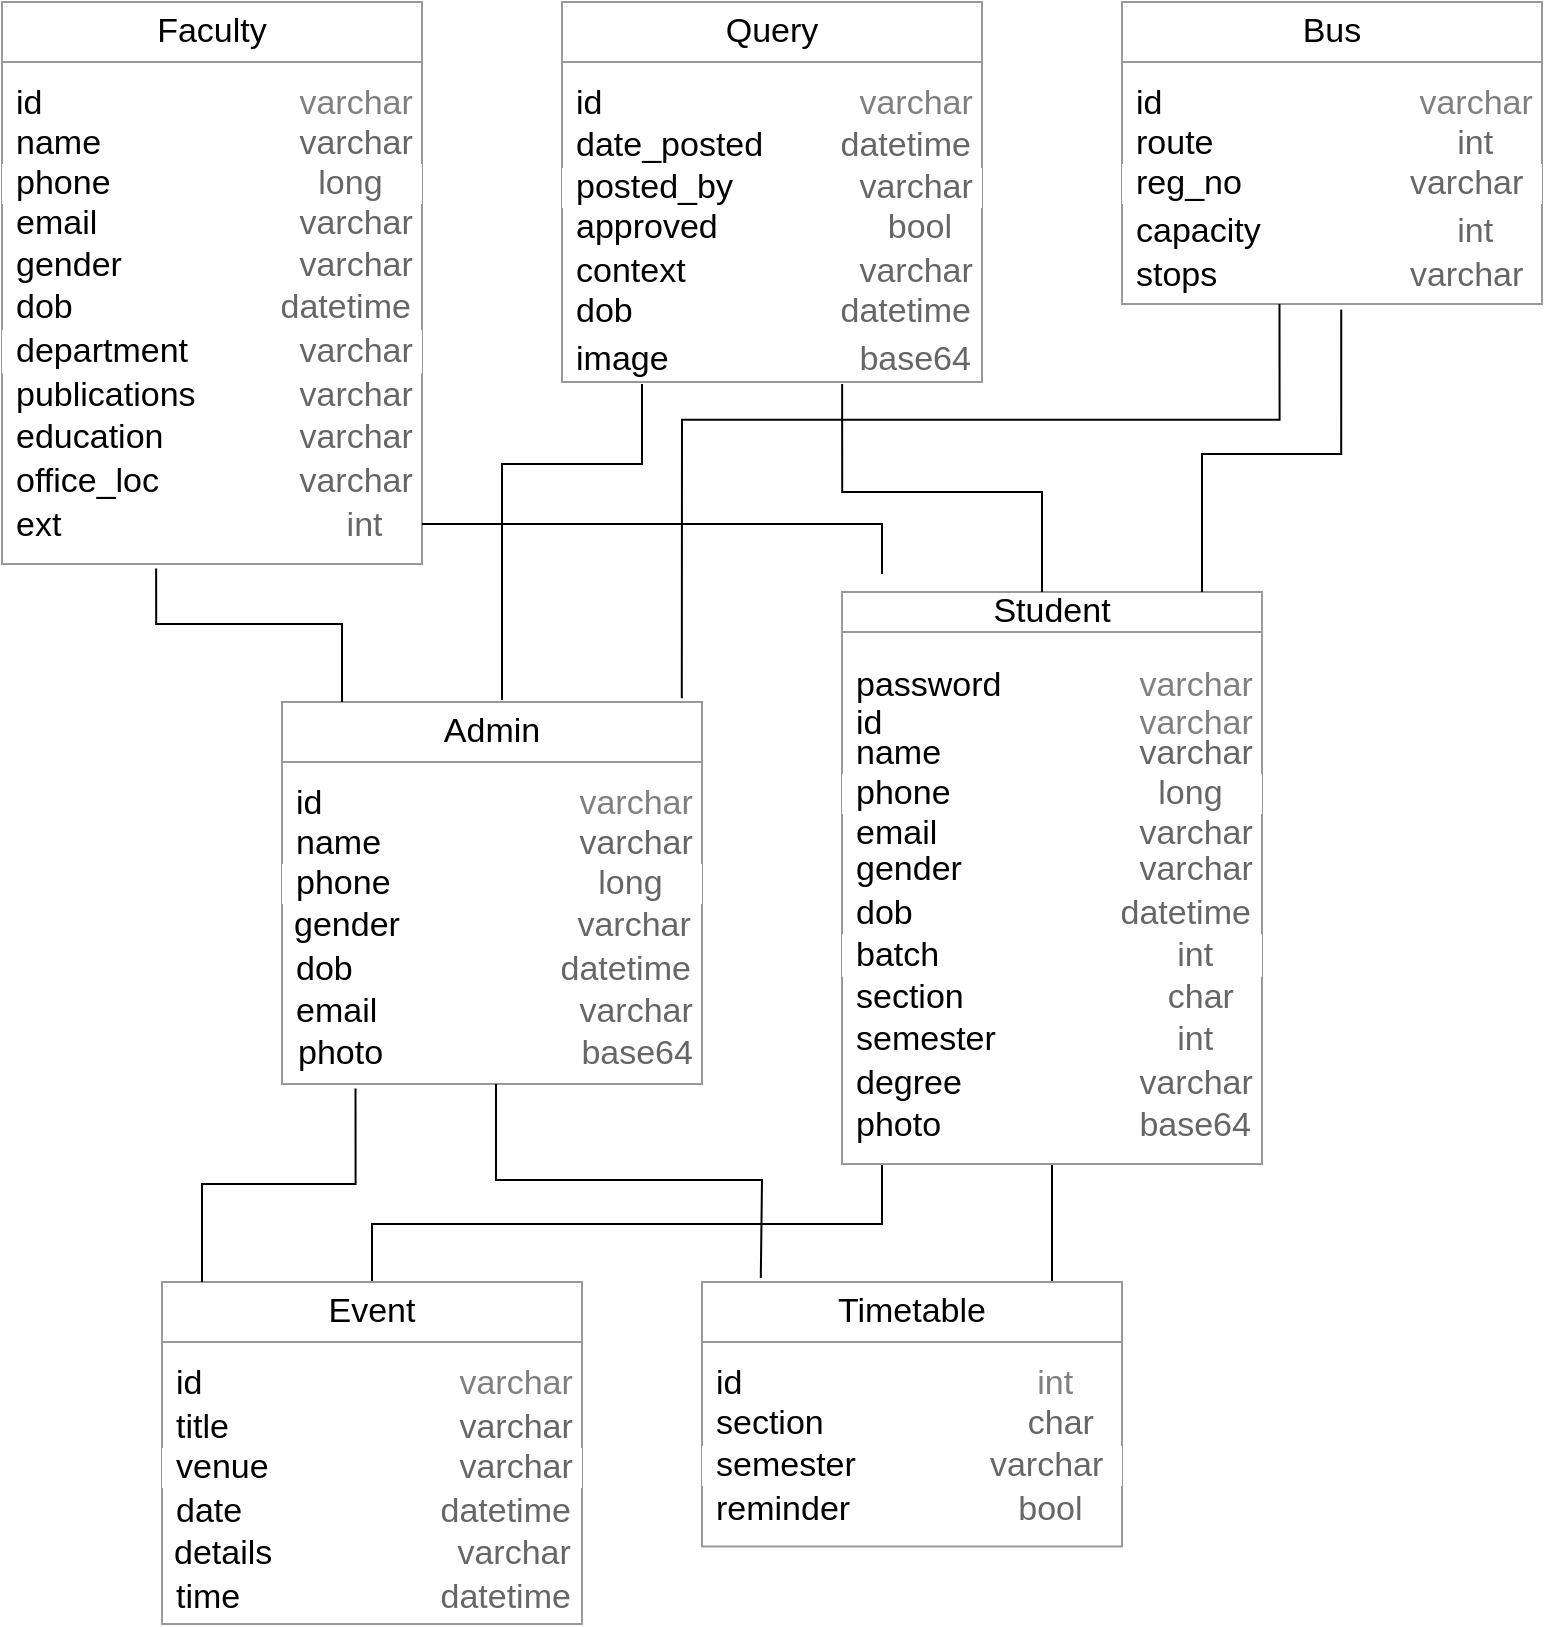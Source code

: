 <mxfile version="22.0.7" type="google">
  <diagram name="Page-1" id="ZrvhKkLFPCvadHWVegnk">
    <mxGraphModel grid="1" page="1" gridSize="10" guides="1" tooltips="1" connect="1" arrows="1" fold="1" pageScale="1" pageWidth="850" pageHeight="1100" math="0" shadow="0">
      <root>
        <mxCell id="0" />
        <mxCell id="1" parent="0" />
        <mxCell id="TV-LyPcgmKJFYzfQ5_gd-127" style="edgeStyle=orthogonalEdgeStyle;rounded=0;orthogonalLoop=1;jettySize=auto;html=1;endArrow=none;endFill=0;" edge="1" parent="1" source="TV-LyPcgmKJFYzfQ5_gd-1" target="TV-LyPcgmKJFYzfQ5_gd-99">
          <mxGeometry relative="1" as="geometry">
            <Array as="points">
              <mxPoint x="480" y="755" />
              <mxPoint x="225" y="755" />
            </Array>
          </mxGeometry>
        </mxCell>
        <mxCell id="TV-LyPcgmKJFYzfQ5_gd-128" style="edgeStyle=orthogonalEdgeStyle;rounded=0;orthogonalLoop=1;jettySize=auto;html=1;endArrow=none;endFill=0;" edge="1" parent="1" source="TV-LyPcgmKJFYzfQ5_gd-1" target="TV-LyPcgmKJFYzfQ5_gd-84">
          <mxGeometry relative="1" as="geometry">
            <Array as="points">
              <mxPoint x="565" y="775" />
              <mxPoint x="565" y="775" />
            </Array>
          </mxGeometry>
        </mxCell>
        <mxCell id="TV-LyPcgmKJFYzfQ5_gd-1" value="&amp;nbsp;" style="strokeWidth=1;shadow=0;dashed=0;align=center;html=1;shape=mxgraph.mockup.forms.rrect;rSize=0;strokeColor=#999999;fillColor=#ffffff;" vertex="1" parent="1">
          <mxGeometry x="460" y="450" width="210" height="275" as="geometry" />
        </mxCell>
        <mxCell id="TV-LyPcgmKJFYzfQ5_gd-2" value="&lt;font color=&quot;#000000&quot;&gt;Student&lt;/font&gt;" style="strokeWidth=1;shadow=0;dashed=0;align=center;html=1;shape=mxgraph.mockup.forms.rrect;rSize=0;strokeColor=#999999;fontColor=#008cff;fontSize=17;fillColor=#ffffff;resizeWidth=1;whiteSpace=wrap;" vertex="1" parent="TV-LyPcgmKJFYzfQ5_gd-1">
          <mxGeometry width="210" height="20" relative="1" as="geometry">
            <mxPoint y="-11" as="offset" />
          </mxGeometry>
        </mxCell>
        <mxCell id="TV-LyPcgmKJFYzfQ5_gd-3" value="&lt;font color=&quot;#000000&quot;&gt;password&lt;/font&gt;&lt;span style=&quot;white-space: pre;&quot;&gt;&#x9;&lt;/span&gt;&lt;span style=&quot;white-space: pre;&quot;&gt;&#x9;&lt;/span&gt;&amp;nbsp; &amp;nbsp; &amp;nbsp;&amp;nbsp;&lt;font color=&quot;#808080&quot;&gt;varchar&lt;/font&gt;" style="strokeWidth=1;shadow=0;dashed=0;align=center;html=1;shape=mxgraph.mockup.forms.anchor;fontSize=17;fontColor=#666666;align=left;spacingLeft=5;resizeWidth=1;whiteSpace=wrap;" vertex="1" parent="TV-LyPcgmKJFYzfQ5_gd-1">
          <mxGeometry width="210" height="20" relative="1" as="geometry">
            <mxPoint y="26" as="offset" />
          </mxGeometry>
        </mxCell>
        <mxCell id="TV-LyPcgmKJFYzfQ5_gd-4" value="&lt;font color=&quot;#000000&quot;&gt;name&lt;/font&gt;&lt;span style=&quot;white-space: pre;&quot;&gt;&#x9;&lt;/span&gt;&lt;span style=&quot;white-space: pre;&quot;&gt;&#x9;&lt;/span&gt;&amp;nbsp; &amp;nbsp; &amp;nbsp; varchar" style="strokeWidth=1;shadow=0;dashed=0;align=center;html=1;shape=mxgraph.mockup.forms.anchor;fontSize=17;fontColor=#666666;align=left;spacingLeft=5;resizeWidth=1;whiteSpace=wrap;" vertex="1" parent="TV-LyPcgmKJFYzfQ5_gd-1">
          <mxGeometry width="210" height="20" relative="1" as="geometry">
            <mxPoint y="60" as="offset" />
          </mxGeometry>
        </mxCell>
        <mxCell id="TV-LyPcgmKJFYzfQ5_gd-5" value="&lt;font color=&quot;#000000&quot;&gt;phone&lt;/font&gt;&lt;span style=&quot;white-space: pre;&quot;&gt;&#x9;&lt;/span&gt;&lt;span style=&quot;white-space: pre;&quot;&gt;&#x9;&lt;span style=&quot;white-space: pre;&quot;&gt;&#x9;&lt;/span&gt;l&lt;/span&gt;ong" style="strokeWidth=1;shadow=0;dashed=0;align=center;html=1;shape=mxgraph.mockup.forms.rrect;rSize=0;fontSize=17;fontColor=#666666;align=left;spacingLeft=5;fillColor=#FFFFFF;strokeColor=none;resizeWidth=1;whiteSpace=wrap;" vertex="1" parent="TV-LyPcgmKJFYzfQ5_gd-1">
          <mxGeometry width="210" height="20" relative="1" as="geometry">
            <mxPoint y="80" as="offset" />
          </mxGeometry>
        </mxCell>
        <mxCell id="TV-LyPcgmKJFYzfQ5_gd-6" value="&lt;font color=&quot;#000000&quot;&gt;email&lt;/font&gt;&lt;span style=&quot;white-space: pre;&quot;&gt;&#x9;&lt;/span&gt;&lt;span style=&quot;white-space: pre;&quot;&gt;&#x9;&lt;/span&gt;&amp;nbsp; &amp;nbsp; &amp;nbsp; varchar" style="strokeWidth=1;shadow=0;dashed=0;align=center;html=1;shape=mxgraph.mockup.forms.anchor;fontSize=17;fontColor=#666666;align=left;spacingLeft=5;resizeWidth=1;whiteSpace=wrap;" vertex="1" parent="TV-LyPcgmKJFYzfQ5_gd-1">
          <mxGeometry width="210" height="20" relative="1" as="geometry">
            <mxPoint y="100" as="offset" />
          </mxGeometry>
        </mxCell>
        <mxCell id="TV-LyPcgmKJFYzfQ5_gd-19" value="&lt;font color=&quot;#000000&quot;&gt;gender&lt;/font&gt;&lt;span style=&quot;white-space: pre;&quot;&gt;&#x9;&lt;/span&gt;&lt;span style=&quot;white-space: pre;&quot;&gt;&#x9;&lt;/span&gt;&amp;nbsp; &amp;nbsp; &amp;nbsp; varchar" style="strokeWidth=1;shadow=0;dashed=0;align=center;html=1;shape=mxgraph.mockup.forms.anchor;fontSize=17;fontColor=#666666;align=left;spacingLeft=5;resizeWidth=1;whiteSpace=wrap;" vertex="1" parent="TV-LyPcgmKJFYzfQ5_gd-1">
          <mxGeometry y="117.86" width="210" height="21.154" as="geometry" />
        </mxCell>
        <mxCell id="TV-LyPcgmKJFYzfQ5_gd-20" value="&lt;font color=&quot;#000000&quot;&gt;dob&lt;/font&gt;&lt;span style=&quot;white-space: pre;&quot;&gt;&#x9;&lt;/span&gt;&lt;span style=&quot;white-space: pre;&quot;&gt;&#x9;&lt;/span&gt;&lt;span style=&quot;white-space: pre;&quot;&gt;&#x9;&lt;/span&gt;&amp;nbsp; &amp;nbsp; datetime" style="strokeWidth=1;shadow=0;dashed=0;align=center;html=1;shape=mxgraph.mockup.forms.anchor;fontSize=17;fontColor=#666666;align=left;spacingLeft=5;resizeWidth=1;whiteSpace=wrap;" vertex="1" parent="TV-LyPcgmKJFYzfQ5_gd-1">
          <mxGeometry y="139.015" width="210" height="21.154" as="geometry" />
        </mxCell>
        <mxCell id="TV-LyPcgmKJFYzfQ5_gd-21" value="&lt;font color=&quot;#000000&quot;&gt;batch&lt;/font&gt;&lt;span style=&quot;white-space: pre;&quot;&gt;&#x9;&lt;/span&gt;&lt;span style=&quot;white-space: pre;&quot;&gt;&#x9;&lt;span style=&quot;white-space: pre;&quot;&gt;&#x9;&lt;/span&gt;  i&lt;/span&gt;nt" style="strokeWidth=1;shadow=0;dashed=0;align=center;html=1;shape=mxgraph.mockup.forms.rrect;rSize=0;fontSize=17;fontColor=#666666;align=left;spacingLeft=5;fillColor=#FFFFFF;strokeColor=none;resizeWidth=1;whiteSpace=wrap;" vertex="1" parent="TV-LyPcgmKJFYzfQ5_gd-1">
          <mxGeometry y="160.17" width="210" height="21.154" as="geometry" />
        </mxCell>
        <mxCell id="TV-LyPcgmKJFYzfQ5_gd-22" value="&lt;font color=&quot;#000000&quot;&gt;section&lt;/font&gt;&lt;span style=&quot;white-space: pre;&quot;&gt;&#x9;&lt;/span&gt;&lt;span style=&quot;white-space: pre;&quot;&gt;&#x9;&lt;/span&gt;&amp;nbsp; &amp;nbsp; &amp;nbsp; &amp;nbsp; &amp;nbsp;char" style="strokeWidth=1;shadow=0;dashed=0;align=center;html=1;shape=mxgraph.mockup.forms.anchor;fontSize=17;fontColor=#666666;align=left;spacingLeft=5;resizeWidth=1;whiteSpace=wrap;" vertex="1" parent="TV-LyPcgmKJFYzfQ5_gd-1">
          <mxGeometry y="181.324" width="210" height="21.154" as="geometry" />
        </mxCell>
        <mxCell id="TV-LyPcgmKJFYzfQ5_gd-24" value="&lt;font color=&quot;#000000&quot;&gt;semester&lt;/font&gt;&lt;span style=&quot;white-space: pre;&quot;&gt;&#x9;&lt;/span&gt;&lt;span style=&quot;white-space: pre;&quot;&gt;&#x9;&lt;/span&gt;&amp;nbsp; &amp;nbsp; &lt;span style=&quot;white-space: pre;&quot;&gt;&#x9;&lt;/span&gt;&amp;nbsp; int" style="strokeWidth=1;shadow=0;dashed=0;align=center;html=1;shape=mxgraph.mockup.forms.anchor;fontSize=17;fontColor=#666666;align=left;spacingLeft=5;resizeWidth=1;whiteSpace=wrap;" vertex="1" parent="TV-LyPcgmKJFYzfQ5_gd-1">
          <mxGeometry y="202.475" width="210" height="21.154" as="geometry" />
        </mxCell>
        <mxCell id="TV-LyPcgmKJFYzfQ5_gd-26" value="&lt;font color=&quot;#000000&quot;&gt;degree&lt;/font&gt;&lt;span style=&quot;white-space: pre;&quot;&gt;&#x9;&lt;/span&gt;&lt;span style=&quot;white-space: pre;&quot;&gt;&#x9;&lt;/span&gt;&amp;nbsp; &amp;nbsp; &amp;nbsp; varchar" style="strokeWidth=1;shadow=0;dashed=0;align=center;html=1;shape=mxgraph.mockup.forms.anchor;fontSize=17;fontColor=#666666;align=left;spacingLeft=5;resizeWidth=1;whiteSpace=wrap;" vertex="1" parent="TV-LyPcgmKJFYzfQ5_gd-1">
          <mxGeometry y="224.383" width="210" height="21.154" as="geometry" />
        </mxCell>
        <mxCell id="TV-LyPcgmKJFYzfQ5_gd-27" value="&lt;font color=&quot;#000000&quot;&gt;photo&lt;/font&gt;&lt;span style=&quot;white-space: pre;&quot;&gt;&#x9;&lt;/span&gt;&lt;span style=&quot;white-space: pre;&quot;&gt;&#x9;&lt;/span&gt;&amp;nbsp; &amp;nbsp; &amp;nbsp; base64" style="strokeWidth=1;shadow=0;dashed=0;align=center;html=1;shape=mxgraph.mockup.forms.anchor;fontSize=17;fontColor=#666666;align=left;spacingLeft=5;resizeWidth=1;whiteSpace=wrap;" vertex="1" parent="TV-LyPcgmKJFYzfQ5_gd-1">
          <mxGeometry y="245.539" width="210" height="21.154" as="geometry" />
        </mxCell>
        <mxCell id="FCID2NQ1XeL7YYG9ewf5-1" value="&lt;font color=&quot;#000000&quot;&gt;id&lt;/font&gt;&lt;span style=&quot;white-space: pre;&quot;&gt;&#x9;&lt;/span&gt;&lt;span style=&quot;white-space: pre;&quot;&gt;&#x9;&lt;/span&gt;&lt;span style=&quot;white-space: pre;&quot;&gt;&#x9;&amp;nbsp;&lt;/span&gt;&amp;nbsp; &amp;nbsp; &amp;nbsp;&lt;font color=&quot;#808080&quot;&gt;varchar&lt;/font&gt;" style="strokeWidth=1;shadow=0;dashed=0;align=center;html=1;shape=mxgraph.mockup.forms.anchor;fontSize=17;fontColor=#666666;align=left;spacingLeft=5;resizeWidth=1;whiteSpace=wrap;" vertex="1" parent="TV-LyPcgmKJFYzfQ5_gd-1">
          <mxGeometry width="210" height="20" relative="1" as="geometry">
            <mxPoint y="45" as="offset" />
          </mxGeometry>
        </mxCell>
        <mxCell id="TV-LyPcgmKJFYzfQ5_gd-29" value="&amp;nbsp;" style="strokeWidth=1;shadow=0;dashed=0;align=center;html=1;shape=mxgraph.mockup.forms.rrect;rSize=0;strokeColor=#999999;fillColor=#ffffff;" vertex="1" parent="1">
          <mxGeometry x="180" y="495" width="210" height="190" as="geometry" />
        </mxCell>
        <mxCell id="TV-LyPcgmKJFYzfQ5_gd-30" value="&lt;font color=&quot;#000000&quot;&gt;Admin&lt;/font&gt;" style="strokeWidth=1;shadow=0;dashed=0;align=center;html=1;shape=mxgraph.mockup.forms.rrect;rSize=0;strokeColor=#999999;fontColor=#008cff;fontSize=17;fillColor=#ffffff;resizeWidth=1;whiteSpace=wrap;" vertex="1" parent="TV-LyPcgmKJFYzfQ5_gd-29">
          <mxGeometry width="210" height="30" relative="1" as="geometry">
            <mxPoint y="-1" as="offset" />
          </mxGeometry>
        </mxCell>
        <mxCell id="TV-LyPcgmKJFYzfQ5_gd-31" value="&lt;font color=&quot;#000000&quot;&gt;id&lt;/font&gt;&lt;span style=&quot;white-space: pre;&quot;&gt;&#x9;&lt;/span&gt;&lt;span style=&quot;white-space: pre;&quot;&gt;&#x9;&lt;/span&gt;&lt;span style=&quot;white-space: pre;&quot;&gt;&#x9;&amp;nbsp;&lt;/span&gt;&amp;nbsp; &amp;nbsp; &amp;nbsp;&lt;font color=&quot;#808080&quot;&gt;varchar&lt;/font&gt;" style="strokeWidth=1;shadow=0;dashed=0;align=center;html=1;shape=mxgraph.mockup.forms.anchor;fontSize=17;fontColor=#666666;align=left;spacingLeft=5;resizeWidth=1;whiteSpace=wrap;" vertex="1" parent="TV-LyPcgmKJFYzfQ5_gd-29">
          <mxGeometry width="210" height="20" relative="1" as="geometry">
            <mxPoint y="40" as="offset" />
          </mxGeometry>
        </mxCell>
        <mxCell id="TV-LyPcgmKJFYzfQ5_gd-32" value="&lt;font color=&quot;#000000&quot;&gt;name&lt;/font&gt;&lt;span style=&quot;white-space: pre;&quot;&gt;&#x9;&lt;/span&gt;&lt;span style=&quot;white-space: pre;&quot;&gt;&#x9;&lt;/span&gt;&amp;nbsp; &amp;nbsp; &amp;nbsp; varchar" style="strokeWidth=1;shadow=0;dashed=0;align=center;html=1;shape=mxgraph.mockup.forms.anchor;fontSize=17;fontColor=#666666;align=left;spacingLeft=5;resizeWidth=1;whiteSpace=wrap;" vertex="1" parent="TV-LyPcgmKJFYzfQ5_gd-29">
          <mxGeometry width="210" height="20" relative="1" as="geometry">
            <mxPoint y="60" as="offset" />
          </mxGeometry>
        </mxCell>
        <mxCell id="TV-LyPcgmKJFYzfQ5_gd-33" value="&lt;font color=&quot;#000000&quot;&gt;phone&lt;/font&gt;&lt;span style=&quot;white-space: pre;&quot;&gt;&#x9;&lt;/span&gt;&lt;span style=&quot;white-space: pre;&quot;&gt;&#x9;&lt;span style=&quot;white-space: pre;&quot;&gt;&#x9;&lt;/span&gt;l&lt;/span&gt;ong" style="strokeWidth=1;shadow=0;dashed=0;align=center;html=1;shape=mxgraph.mockup.forms.rrect;rSize=0;fontSize=17;fontColor=#666666;align=left;spacingLeft=5;fillColor=#FFFFFF;strokeColor=none;resizeWidth=1;whiteSpace=wrap;" vertex="1" parent="TV-LyPcgmKJFYzfQ5_gd-29">
          <mxGeometry width="210" height="20" relative="1" as="geometry">
            <mxPoint y="80" as="offset" />
          </mxGeometry>
        </mxCell>
        <mxCell id="TV-LyPcgmKJFYzfQ5_gd-34" value="&lt;font color=&quot;#000000&quot;&gt;email&lt;/font&gt;&lt;span style=&quot;white-space: pre;&quot;&gt;&#x9;&lt;/span&gt;&lt;span style=&quot;white-space: pre;&quot;&gt;&#x9;&lt;/span&gt;&amp;nbsp; &amp;nbsp; &amp;nbsp; varchar" style="strokeWidth=1;shadow=0;dashed=0;align=center;html=1;shape=mxgraph.mockup.forms.anchor;fontSize=17;fontColor=#666666;align=left;spacingLeft=5;resizeWidth=1;whiteSpace=wrap;" vertex="1" parent="TV-LyPcgmKJFYzfQ5_gd-29">
          <mxGeometry width="210" height="20" relative="1" as="geometry">
            <mxPoint y="144" as="offset" />
          </mxGeometry>
        </mxCell>
        <mxCell id="TV-LyPcgmKJFYzfQ5_gd-35" value="&lt;font color=&quot;#000000&quot;&gt;gender&lt;/font&gt;&lt;span style=&quot;white-space: pre;&quot;&gt;&#x9;&lt;/span&gt;&lt;span style=&quot;white-space: pre;&quot;&gt;&#x9;&lt;/span&gt;&amp;nbsp; &amp;nbsp; &amp;nbsp; varchar" style="strokeWidth=1;shadow=0;dashed=0;align=center;html=1;shape=mxgraph.mockup.forms.anchor;fontSize=17;fontColor=#666666;align=left;spacingLeft=5;resizeWidth=1;whiteSpace=wrap;" vertex="1" parent="TV-LyPcgmKJFYzfQ5_gd-29">
          <mxGeometry x="-1" y="104.001" width="210" height="14.615" as="geometry" />
        </mxCell>
        <mxCell id="TV-LyPcgmKJFYzfQ5_gd-36" value="&lt;font color=&quot;#000000&quot;&gt;dob&lt;/font&gt;&lt;span style=&quot;white-space: pre;&quot;&gt;&#x9;&lt;/span&gt;&lt;span style=&quot;white-space: pre;&quot;&gt;&#x9;&lt;/span&gt;&lt;span style=&quot;white-space: pre;&quot;&gt;&#x9;&lt;/span&gt;&amp;nbsp; &amp;nbsp; datetime" style="strokeWidth=1;shadow=0;dashed=0;align=center;html=1;shape=mxgraph.mockup.forms.anchor;fontSize=17;fontColor=#666666;align=left;spacingLeft=5;resizeWidth=1;whiteSpace=wrap;" vertex="1" parent="TV-LyPcgmKJFYzfQ5_gd-29">
          <mxGeometry y="125.997" width="210" height="14.615" as="geometry" />
        </mxCell>
        <mxCell id="TV-LyPcgmKJFYzfQ5_gd-41" value="&lt;font color=&quot;#000000&quot;&gt;photo&lt;/font&gt;&lt;span style=&quot;white-space: pre;&quot;&gt;&#x9;&lt;/span&gt;&lt;span style=&quot;white-space: pre;&quot;&gt;&#x9;&lt;/span&gt;&amp;nbsp; &amp;nbsp; &amp;nbsp; base64" style="strokeWidth=1;shadow=0;dashed=0;align=center;html=1;shape=mxgraph.mockup.forms.anchor;fontSize=17;fontColor=#666666;align=left;spacingLeft=5;resizeWidth=1;whiteSpace=wrap;" vertex="1" parent="TV-LyPcgmKJFYzfQ5_gd-29">
          <mxGeometry x="1" y="168.004" width="210" height="14.615" as="geometry" />
        </mxCell>
        <mxCell id="TV-LyPcgmKJFYzfQ5_gd-51" value="&amp;nbsp;" style="strokeWidth=1;shadow=0;dashed=0;align=center;html=1;shape=mxgraph.mockup.forms.rrect;rSize=0;strokeColor=#999999;fillColor=#ffffff;" vertex="1" parent="1">
          <mxGeometry x="600" y="145" width="210" height="150" as="geometry" />
        </mxCell>
        <mxCell id="TV-LyPcgmKJFYzfQ5_gd-52" value="&lt;font color=&quot;#000000&quot;&gt;Bus&lt;/font&gt;" style="strokeWidth=1;shadow=0;dashed=0;align=center;html=1;shape=mxgraph.mockup.forms.rrect;rSize=0;strokeColor=#999999;fontColor=#008cff;fontSize=17;fillColor=#ffffff;resizeWidth=1;whiteSpace=wrap;" vertex="1" parent="TV-LyPcgmKJFYzfQ5_gd-51">
          <mxGeometry width="210" height="30" relative="1" as="geometry">
            <mxPoint y="-1" as="offset" />
          </mxGeometry>
        </mxCell>
        <mxCell id="TV-LyPcgmKJFYzfQ5_gd-53" value="&lt;font color=&quot;#000000&quot;&gt;id&lt;/font&gt;&lt;span style=&quot;white-space: pre;&quot;&gt;&#x9;&lt;/span&gt;&lt;span style=&quot;white-space: pre;&quot;&gt;&#x9;&lt;/span&gt;&lt;span style=&quot;white-space: pre;&quot;&gt;&#x9;&amp;nbsp;&lt;/span&gt;&amp;nbsp; &amp;nbsp; &amp;nbsp;&lt;font color=&quot;#808080&quot;&gt;varchar&lt;/font&gt;" style="strokeWidth=1;shadow=0;dashed=0;align=center;html=1;shape=mxgraph.mockup.forms.anchor;fontSize=17;fontColor=#666666;align=left;spacingLeft=5;resizeWidth=1;whiteSpace=wrap;" vertex="1" parent="TV-LyPcgmKJFYzfQ5_gd-51">
          <mxGeometry width="210" height="20" relative="1" as="geometry">
            <mxPoint y="40" as="offset" />
          </mxGeometry>
        </mxCell>
        <mxCell id="TV-LyPcgmKJFYzfQ5_gd-54" value="&lt;font color=&quot;#000000&quot;&gt;route&lt;/font&gt;&lt;span style=&quot;white-space: pre;&quot;&gt;&#x9;&lt;/span&gt;&lt;span style=&quot;white-space: pre;&quot;&gt;&#x9;&lt;/span&gt;&amp;nbsp; &amp;nbsp; &amp;nbsp; &lt;span style=&quot;white-space: pre;&quot;&gt;&#x9;&lt;/span&gt;&amp;nbsp; int" style="strokeWidth=1;shadow=0;dashed=0;align=center;html=1;shape=mxgraph.mockup.forms.anchor;fontSize=17;fontColor=#666666;align=left;spacingLeft=5;resizeWidth=1;whiteSpace=wrap;" vertex="1" parent="TV-LyPcgmKJFYzfQ5_gd-51">
          <mxGeometry width="210" height="20" relative="1" as="geometry">
            <mxPoint y="60" as="offset" />
          </mxGeometry>
        </mxCell>
        <mxCell id="TV-LyPcgmKJFYzfQ5_gd-55" value="&lt;font color=&quot;#000000&quot;&gt;reg_no&amp;nbsp; &amp;nbsp; &lt;/font&gt;&lt;span style=&quot;white-space: pre;&quot;&gt;&#x9;&lt;/span&gt;&lt;span style=&quot;white-space: pre;&quot;&gt;&#x9;&lt;/span&gt;&amp;nbsp; &amp;nbsp; &amp;nbsp;varchar" style="strokeWidth=1;shadow=0;dashed=0;align=center;html=1;shape=mxgraph.mockup.forms.rrect;rSize=0;fontSize=17;fontColor=#666666;align=left;spacingLeft=5;fillColor=#FFFFFF;strokeColor=none;resizeWidth=1;whiteSpace=wrap;" vertex="1" parent="TV-LyPcgmKJFYzfQ5_gd-51">
          <mxGeometry width="210" height="20" relative="1" as="geometry">
            <mxPoint y="80" as="offset" />
          </mxGeometry>
        </mxCell>
        <mxCell id="TV-LyPcgmKJFYzfQ5_gd-57" value="&lt;font color=&quot;#000000&quot;&gt;capacity&lt;/font&gt;&lt;span style=&quot;white-space: pre;&quot;&gt;&#x9;&lt;/span&gt;&lt;span style=&quot;white-space: pre;&quot;&gt;&#x9;&lt;/span&gt;&amp;nbsp; &amp;nbsp; &amp;nbsp;&lt;span style=&quot;white-space: pre;&quot;&gt;&#x9;&lt;/span&gt;&amp;nbsp; int" style="strokeWidth=1;shadow=0;dashed=0;align=center;html=1;shape=mxgraph.mockup.forms.anchor;fontSize=17;fontColor=#666666;align=left;spacingLeft=5;resizeWidth=1;whiteSpace=wrap;" vertex="1" parent="TV-LyPcgmKJFYzfQ5_gd-51">
          <mxGeometry y="107.996" width="210" height="11.538" as="geometry" />
        </mxCell>
        <mxCell id="TV-LyPcgmKJFYzfQ5_gd-58" value="&lt;font color=&quot;#000000&quot;&gt;stops&lt;/font&gt;&lt;span style=&quot;white-space: pre;&quot;&gt;&#x9;&lt;/span&gt;&lt;span style=&quot;white-space: pre;&quot;&gt;&#x9;&lt;/span&gt;&amp;nbsp; &amp;nbsp; &amp;nbsp;varchar" style="strokeWidth=1;shadow=0;dashed=0;align=center;html=1;shape=mxgraph.mockup.forms.anchor;fontSize=17;fontColor=#666666;align=left;spacingLeft=5;resizeWidth=1;whiteSpace=wrap;" vertex="1" parent="TV-LyPcgmKJFYzfQ5_gd-51">
          <mxGeometry y="130.001" width="210" height="11.538" as="geometry" />
        </mxCell>
        <mxCell id="TV-LyPcgmKJFYzfQ5_gd-60" value="&amp;nbsp;" style="strokeWidth=1;shadow=0;dashed=0;align=center;html=1;shape=mxgraph.mockup.forms.rrect;rSize=0;strokeColor=#999999;fillColor=#ffffff;" vertex="1" parent="1">
          <mxGeometry x="320" y="145" width="210" height="189.002" as="geometry" />
        </mxCell>
        <mxCell id="TV-LyPcgmKJFYzfQ5_gd-61" value="&lt;font color=&quot;#000000&quot;&gt;Query&lt;/font&gt;" style="strokeWidth=1;shadow=0;dashed=0;align=center;html=1;shape=mxgraph.mockup.forms.rrect;rSize=0;strokeColor=#999999;fontColor=#008cff;fontSize=17;fillColor=#ffffff;resizeWidth=1;whiteSpace=wrap;" vertex="1" parent="TV-LyPcgmKJFYzfQ5_gd-60">
          <mxGeometry width="210" height="30" relative="1" as="geometry">
            <mxPoint y="-1" as="offset" />
          </mxGeometry>
        </mxCell>
        <mxCell id="TV-LyPcgmKJFYzfQ5_gd-62" value="&lt;font color=&quot;#000000&quot;&gt;id&lt;/font&gt;&lt;span style=&quot;white-space: pre;&quot;&gt;&#x9;&lt;/span&gt;&lt;span style=&quot;white-space: pre;&quot;&gt;&#x9;&lt;/span&gt;&lt;span style=&quot;white-space: pre;&quot;&gt;&#x9;&amp;nbsp;&lt;/span&gt;&amp;nbsp; &amp;nbsp; &amp;nbsp;&lt;font color=&quot;#808080&quot;&gt;varchar&lt;/font&gt;" style="strokeWidth=1;shadow=0;dashed=0;align=center;html=1;shape=mxgraph.mockup.forms.anchor;fontSize=17;fontColor=#666666;align=left;spacingLeft=5;resizeWidth=1;whiteSpace=wrap;" vertex="1" parent="TV-LyPcgmKJFYzfQ5_gd-60">
          <mxGeometry width="210" height="20" relative="1" as="geometry">
            <mxPoint y="40" as="offset" />
          </mxGeometry>
        </mxCell>
        <mxCell id="TV-LyPcgmKJFYzfQ5_gd-63" value="&lt;font color=&quot;#000000&quot;&gt;date_posted&lt;/font&gt;&lt;span style=&quot;white-space: pre;&quot;&gt;&#x9;&lt;/span&gt;&amp;nbsp; &amp;nbsp; datetime" style="strokeWidth=1;shadow=0;dashed=0;align=center;html=1;shape=mxgraph.mockup.forms.anchor;fontSize=17;fontColor=#666666;align=left;spacingLeft=5;resizeWidth=1;whiteSpace=wrap;" vertex="1" parent="TV-LyPcgmKJFYzfQ5_gd-60">
          <mxGeometry width="210" height="20" relative="1" as="geometry">
            <mxPoint y="61" as="offset" />
          </mxGeometry>
        </mxCell>
        <mxCell id="TV-LyPcgmKJFYzfQ5_gd-64" value="&lt;font color=&quot;#000000&quot;&gt;posted_by&lt;/font&gt;&lt;span style=&quot;white-space: pre;&quot;&gt;&#x9;&lt;/span&gt;&amp;nbsp; &amp;nbsp; &amp;nbsp; varchar" style="strokeWidth=1;shadow=0;dashed=0;align=center;html=1;shape=mxgraph.mockup.forms.rrect;rSize=0;fontSize=17;fontColor=#666666;align=left;spacingLeft=5;fillColor=#FFFFFF;strokeColor=none;resizeWidth=1;whiteSpace=wrap;" vertex="1" parent="TV-LyPcgmKJFYzfQ5_gd-60">
          <mxGeometry width="210" height="20" relative="1" as="geometry">
            <mxPoint y="82" as="offset" />
          </mxGeometry>
        </mxCell>
        <mxCell id="TV-LyPcgmKJFYzfQ5_gd-65" value="&lt;font color=&quot;#000000&quot;&gt;approved&lt;/font&gt;&lt;span style=&quot;white-space: pre;&quot;&gt;&#x9;&lt;/span&gt;&lt;span style=&quot;white-space: pre;&quot;&gt;&#x9;&lt;/span&gt;&amp;nbsp; &amp;nbsp; &amp;nbsp; &amp;nbsp; &amp;nbsp;bool" style="strokeWidth=1;shadow=0;dashed=0;align=center;html=1;shape=mxgraph.mockup.forms.anchor;fontSize=17;fontColor=#666666;align=left;spacingLeft=5;resizeWidth=1;whiteSpace=wrap;" vertex="1" parent="TV-LyPcgmKJFYzfQ5_gd-60">
          <mxGeometry width="210" height="20" relative="1" as="geometry">
            <mxPoint y="102" as="offset" />
          </mxGeometry>
        </mxCell>
        <mxCell id="TV-LyPcgmKJFYzfQ5_gd-66" value="&lt;font color=&quot;#000000&quot;&gt;context&lt;/font&gt;&lt;span style=&quot;white-space: pre;&quot;&gt;&#x9;&lt;/span&gt;&lt;span style=&quot;white-space: pre;&quot;&gt;&#x9;&lt;/span&gt;&amp;nbsp; &amp;nbsp; &amp;nbsp; varchar" style="strokeWidth=1;shadow=0;dashed=0;align=center;html=1;shape=mxgraph.mockup.forms.anchor;fontSize=17;fontColor=#666666;align=left;spacingLeft=5;resizeWidth=1;whiteSpace=wrap;" vertex="1" parent="TV-LyPcgmKJFYzfQ5_gd-60">
          <mxGeometry y="126.352" width="210" height="14.538" as="geometry" />
        </mxCell>
        <mxCell id="TV-LyPcgmKJFYzfQ5_gd-67" value="&lt;font color=&quot;#000000&quot;&gt;dob&lt;/font&gt;&lt;span style=&quot;white-space: pre;&quot;&gt;&#x9;&lt;/span&gt;&lt;span style=&quot;white-space: pre;&quot;&gt;&#x9;&lt;/span&gt;&lt;span style=&quot;white-space: pre;&quot;&gt;&#x9;&lt;/span&gt;&amp;nbsp; &amp;nbsp; datetime" style="strokeWidth=1;shadow=0;dashed=0;align=center;html=1;shape=mxgraph.mockup.forms.anchor;fontSize=17;fontColor=#666666;align=left;spacingLeft=5;resizeWidth=1;whiteSpace=wrap;" vertex="1" parent="TV-LyPcgmKJFYzfQ5_gd-60">
          <mxGeometry y="146.891" width="210" height="14.538" as="geometry" />
        </mxCell>
        <mxCell id="TV-LyPcgmKJFYzfQ5_gd-72" value="&lt;font color=&quot;#000000&quot;&gt;image&lt;/font&gt;&lt;span style=&quot;white-space: pre;&quot;&gt;&#x9;&lt;/span&gt;&lt;span style=&quot;white-space: pre;&quot;&gt;&#x9;&lt;/span&gt;&amp;nbsp; &amp;nbsp; &amp;nbsp; base64" style="strokeWidth=1;shadow=0;dashed=0;align=center;html=1;shape=mxgraph.mockup.forms.anchor;fontSize=17;fontColor=#666666;align=left;spacingLeft=5;resizeWidth=1;whiteSpace=wrap;" vertex="1" parent="TV-LyPcgmKJFYzfQ5_gd-60">
          <mxGeometry y="167.464" width="210" height="21.538" as="geometry" />
        </mxCell>
        <mxCell id="TV-LyPcgmKJFYzfQ5_gd-83" value="&amp;nbsp;" style="strokeWidth=1;shadow=0;dashed=0;align=center;html=1;shape=mxgraph.mockup.forms.rrect;rSize=0;strokeColor=#999999;fillColor=#ffffff;" vertex="1" parent="1">
          <mxGeometry x="390" y="785" width="210" height="131.23" as="geometry" />
        </mxCell>
        <mxCell id="TV-LyPcgmKJFYzfQ5_gd-84" value="&lt;font color=&quot;#000000&quot;&gt;Timetable&lt;/font&gt;" style="strokeWidth=1;shadow=0;dashed=0;align=center;html=1;shape=mxgraph.mockup.forms.rrect;rSize=0;strokeColor=#999999;fontColor=#008cff;fontSize=17;fillColor=#ffffff;resizeWidth=1;whiteSpace=wrap;" vertex="1" parent="TV-LyPcgmKJFYzfQ5_gd-83">
          <mxGeometry width="210" height="30" relative="1" as="geometry">
            <mxPoint y="-1" as="offset" />
          </mxGeometry>
        </mxCell>
        <mxCell id="TV-LyPcgmKJFYzfQ5_gd-85" value="&lt;font color=&quot;#000000&quot;&gt;id&lt;/font&gt;&lt;span style=&quot;white-space: pre;&quot;&gt;&#x9;&lt;/span&gt;&lt;span style=&quot;white-space: pre;&quot;&gt;&#x9;&lt;/span&gt;&lt;span style=&quot;white-space: pre;&quot;&gt;&#x9;&amp;nbsp;&lt;/span&gt;&amp;nbsp; &amp;nbsp; &amp;nbsp;&lt;span style=&quot;white-space: pre;&quot;&gt;&#x9;&lt;/span&gt;&amp;nbsp;&amp;nbsp;&lt;font color=&quot;#808080&quot;&gt;int&lt;/font&gt;" style="strokeWidth=1;shadow=0;dashed=0;align=center;html=1;shape=mxgraph.mockup.forms.anchor;fontSize=17;fontColor=#666666;align=left;spacingLeft=5;resizeWidth=1;whiteSpace=wrap;" vertex="1" parent="TV-LyPcgmKJFYzfQ5_gd-83">
          <mxGeometry width="210" height="20" relative="1" as="geometry">
            <mxPoint y="40" as="offset" />
          </mxGeometry>
        </mxCell>
        <mxCell id="TV-LyPcgmKJFYzfQ5_gd-86" value="&lt;font color=&quot;#000000&quot;&gt;section&lt;/font&gt;&lt;span style=&quot;white-space: pre;&quot;&gt;&#x9;&lt;/span&gt;&lt;span style=&quot;white-space: pre;&quot;&gt;&#x9;&lt;/span&gt;&amp;nbsp; &amp;nbsp; &amp;nbsp; &amp;nbsp; &amp;nbsp;char" style="strokeWidth=1;shadow=0;dashed=0;align=center;html=1;shape=mxgraph.mockup.forms.anchor;fontSize=17;fontColor=#666666;align=left;spacingLeft=5;resizeWidth=1;whiteSpace=wrap;" vertex="1" parent="TV-LyPcgmKJFYzfQ5_gd-83">
          <mxGeometry width="210" height="20" relative="1" as="geometry">
            <mxPoint y="60" as="offset" />
          </mxGeometry>
        </mxCell>
        <mxCell id="TV-LyPcgmKJFYzfQ5_gd-87" value="&lt;font color=&quot;#000000&quot;&gt;semester&lt;/font&gt;&lt;span style=&quot;white-space: pre;&quot;&gt;&#x9;&lt;/span&gt;&lt;span style=&quot;white-space: pre;&quot;&gt;&#x9;&lt;/span&gt;&amp;nbsp; &amp;nbsp; &amp;nbsp;varchar" style="strokeWidth=1;shadow=0;dashed=0;align=center;html=1;shape=mxgraph.mockup.forms.rrect;rSize=0;fontSize=17;fontColor=#666666;align=left;spacingLeft=5;fillColor=#FFFFFF;strokeColor=none;resizeWidth=1;whiteSpace=wrap;" vertex="1" parent="TV-LyPcgmKJFYzfQ5_gd-83">
          <mxGeometry width="210" height="20" relative="1" as="geometry">
            <mxPoint y="81" as="offset" />
          </mxGeometry>
        </mxCell>
        <mxCell id="TV-LyPcgmKJFYzfQ5_gd-88" value="&lt;font color=&quot;#000000&quot;&gt;reminder&lt;/font&gt;&lt;span style=&quot;white-space: pre;&quot;&gt;&#x9;&lt;/span&gt;&lt;span style=&quot;white-space: pre;&quot;&gt;&#x9;&lt;/span&gt;&amp;nbsp; &amp;nbsp; &amp;nbsp;&lt;span style=&quot;white-space: pre;&quot;&gt;&#x9;&lt;/span&gt;bool" style="strokeWidth=1;shadow=0;dashed=0;align=center;html=1;shape=mxgraph.mockup.forms.anchor;fontSize=17;fontColor=#666666;align=left;spacingLeft=5;resizeWidth=1;whiteSpace=wrap;" vertex="1" parent="TV-LyPcgmKJFYzfQ5_gd-83">
          <mxGeometry y="108.232" width="210" height="10.095" as="geometry" />
        </mxCell>
        <mxCell id="TV-LyPcgmKJFYzfQ5_gd-98" value="&amp;nbsp;" style="strokeWidth=1;shadow=0;dashed=0;align=center;html=1;shape=mxgraph.mockup.forms.rrect;rSize=0;strokeColor=#999999;fillColor=#ffffff;" vertex="1" parent="1">
          <mxGeometry x="120" y="785" width="210" height="170" as="geometry" />
        </mxCell>
        <mxCell id="TV-LyPcgmKJFYzfQ5_gd-99" value="&lt;font color=&quot;#000000&quot;&gt;Event&lt;/font&gt;" style="strokeWidth=1;shadow=0;dashed=0;align=center;html=1;shape=mxgraph.mockup.forms.rrect;rSize=0;strokeColor=#999999;fontColor=#008cff;fontSize=17;fillColor=#ffffff;resizeWidth=1;whiteSpace=wrap;" vertex="1" parent="TV-LyPcgmKJFYzfQ5_gd-98">
          <mxGeometry width="210" height="30" relative="1" as="geometry">
            <mxPoint y="-1" as="offset" />
          </mxGeometry>
        </mxCell>
        <mxCell id="TV-LyPcgmKJFYzfQ5_gd-100" value="&lt;font color=&quot;#000000&quot;&gt;id&lt;/font&gt;&lt;span style=&quot;white-space: pre;&quot;&gt;&#x9;&lt;/span&gt;&lt;span style=&quot;white-space: pre;&quot;&gt;&#x9;&lt;/span&gt;&lt;span style=&quot;white-space: pre;&quot;&gt;&#x9;&amp;nbsp;&lt;/span&gt;&amp;nbsp; &amp;nbsp; &amp;nbsp;&lt;font color=&quot;#808080&quot;&gt;varchar&lt;/font&gt;" style="strokeWidth=1;shadow=0;dashed=0;align=center;html=1;shape=mxgraph.mockup.forms.anchor;fontSize=17;fontColor=#666666;align=left;spacingLeft=5;resizeWidth=1;whiteSpace=wrap;" vertex="1" parent="TV-LyPcgmKJFYzfQ5_gd-98">
          <mxGeometry width="210" height="20" relative="1" as="geometry">
            <mxPoint y="40" as="offset" />
          </mxGeometry>
        </mxCell>
        <mxCell id="TV-LyPcgmKJFYzfQ5_gd-101" value="&lt;font color=&quot;#000000&quot;&gt;date&lt;span style=&quot;white-space: pre;&quot;&gt;&#x9;&lt;/span&gt;&lt;span style=&quot;white-space: pre;&quot;&gt;&#x9;&lt;/span&gt;&lt;/font&gt;&lt;span style=&quot;white-space: pre;&quot;&gt;&#x9;&lt;/span&gt;&amp;nbsp; &amp;nbsp; datetime" style="strokeWidth=1;shadow=0;dashed=0;align=center;html=1;shape=mxgraph.mockup.forms.anchor;fontSize=17;fontColor=#666666;align=left;spacingLeft=5;resizeWidth=1;whiteSpace=wrap;" vertex="1" parent="TV-LyPcgmKJFYzfQ5_gd-98">
          <mxGeometry width="210" height="20" relative="1" as="geometry">
            <mxPoint y="104" as="offset" />
          </mxGeometry>
        </mxCell>
        <mxCell id="TV-LyPcgmKJFYzfQ5_gd-102" value="&lt;font color=&quot;#000000&quot;&gt;venue&lt;span style=&quot;white-space: pre;&quot;&gt;&#x9;&lt;/span&gt;&lt;/font&gt;&lt;span style=&quot;white-space: pre;&quot;&gt;&#x9;&lt;/span&gt;&amp;nbsp; &amp;nbsp; &amp;nbsp; varchar" style="strokeWidth=1;shadow=0;dashed=0;align=center;html=1;shape=mxgraph.mockup.forms.rrect;rSize=0;fontSize=17;fontColor=#666666;align=left;spacingLeft=5;fillColor=#FFFFFF;strokeColor=none;resizeWidth=1;whiteSpace=wrap;" vertex="1" parent="TV-LyPcgmKJFYzfQ5_gd-98">
          <mxGeometry width="210" height="20" relative="1" as="geometry">
            <mxPoint y="82" as="offset" />
          </mxGeometry>
        </mxCell>
        <mxCell id="TV-LyPcgmKJFYzfQ5_gd-103" value="&lt;font color=&quot;#000000&quot;&gt;title&lt;/font&gt;&lt;span style=&quot;white-space: pre;&quot;&gt;&#x9;&lt;/span&gt;&lt;span style=&quot;white-space: pre;&quot;&gt;&#x9;&lt;/span&gt;&amp;nbsp; &amp;nbsp; &amp;nbsp; &amp;nbsp; &amp;nbsp; &amp;nbsp; &amp;nbsp; varchar" style="strokeWidth=1;shadow=0;dashed=0;align=center;html=1;shape=mxgraph.mockup.forms.anchor;fontSize=17;fontColor=#666666;align=left;spacingLeft=5;resizeWidth=1;whiteSpace=wrap;" vertex="1" parent="TV-LyPcgmKJFYzfQ5_gd-98">
          <mxGeometry width="210" height="20" relative="1" as="geometry">
            <mxPoint y="62" as="offset" />
          </mxGeometry>
        </mxCell>
        <mxCell id="TV-LyPcgmKJFYzfQ5_gd-104" value="&lt;font color=&quot;#000000&quot;&gt;details&lt;/font&gt;&lt;span style=&quot;white-space: pre;&quot;&gt;&#x9;&lt;/span&gt;&lt;span style=&quot;white-space: pre;&quot;&gt;&#x9;&lt;/span&gt;&amp;nbsp; &amp;nbsp; &amp;nbsp; varchar" style="strokeWidth=1;shadow=0;dashed=0;align=center;html=1;shape=mxgraph.mockup.forms.anchor;fontSize=17;fontColor=#666666;align=left;spacingLeft=5;resizeWidth=1;whiteSpace=wrap;" vertex="1" parent="TV-LyPcgmKJFYzfQ5_gd-98">
          <mxGeometry x="-1" y="128.0" width="210" height="13.077" as="geometry" />
        </mxCell>
        <mxCell id="TV-LyPcgmKJFYzfQ5_gd-105" value="&lt;font color=&quot;#000000&quot;&gt;time&lt;/font&gt;&lt;span style=&quot;white-space: pre;&quot;&gt;&#x9;&lt;/span&gt;&lt;span style=&quot;white-space: pre;&quot;&gt;&#x9;&lt;/span&gt;&lt;span style=&quot;white-space: pre;&quot;&gt;&#x9;&lt;/span&gt;&amp;nbsp; &amp;nbsp; datetime" style="strokeWidth=1;shadow=0;dashed=0;align=center;html=1;shape=mxgraph.mockup.forms.anchor;fontSize=17;fontColor=#666666;align=left;spacingLeft=5;resizeWidth=1;whiteSpace=wrap;" vertex="1" parent="TV-LyPcgmKJFYzfQ5_gd-98">
          <mxGeometry y="150.005" width="210" height="13.077" as="geometry" />
        </mxCell>
        <mxCell id="TV-LyPcgmKJFYzfQ5_gd-106" value="&amp;nbsp;" style="strokeWidth=1;shadow=0;dashed=0;align=center;html=1;shape=mxgraph.mockup.forms.rrect;rSize=0;strokeColor=#999999;fillColor=#ffffff;" vertex="1" parent="1">
          <mxGeometry x="40" y="145" width="210" height="280" as="geometry" />
        </mxCell>
        <mxCell id="TV-LyPcgmKJFYzfQ5_gd-107" value="&lt;font color=&quot;#000000&quot;&gt;Faculty&lt;/font&gt;" style="strokeWidth=1;shadow=0;dashed=0;align=center;html=1;shape=mxgraph.mockup.forms.rrect;rSize=0;strokeColor=#999999;fontColor=#008cff;fontSize=17;fillColor=#ffffff;resizeWidth=1;whiteSpace=wrap;" vertex="1" parent="TV-LyPcgmKJFYzfQ5_gd-106">
          <mxGeometry width="210" height="30" relative="1" as="geometry">
            <mxPoint y="-1" as="offset" />
          </mxGeometry>
        </mxCell>
        <mxCell id="TV-LyPcgmKJFYzfQ5_gd-108" value="&lt;font color=&quot;#000000&quot;&gt;id&lt;/font&gt;&lt;span style=&quot;white-space: pre;&quot;&gt;&#x9;&lt;/span&gt;&lt;span style=&quot;white-space: pre;&quot;&gt;&#x9;&lt;/span&gt;&lt;span style=&quot;white-space: pre;&quot;&gt;&#x9;&amp;nbsp;&lt;/span&gt;&amp;nbsp; &amp;nbsp; &amp;nbsp;&lt;font color=&quot;#808080&quot;&gt;varchar&lt;/font&gt;" style="strokeWidth=1;shadow=0;dashed=0;align=center;html=1;shape=mxgraph.mockup.forms.anchor;fontSize=17;fontColor=#666666;align=left;spacingLeft=5;resizeWidth=1;whiteSpace=wrap;" vertex="1" parent="TV-LyPcgmKJFYzfQ5_gd-106">
          <mxGeometry width="210" height="20" relative="1" as="geometry">
            <mxPoint y="40" as="offset" />
          </mxGeometry>
        </mxCell>
        <mxCell id="TV-LyPcgmKJFYzfQ5_gd-109" value="&lt;font color=&quot;#000000&quot;&gt;name&lt;/font&gt;&lt;span style=&quot;white-space: pre;&quot;&gt;&#x9;&lt;/span&gt;&lt;span style=&quot;white-space: pre;&quot;&gt;&#x9;&lt;/span&gt;&amp;nbsp; &amp;nbsp; &amp;nbsp; varchar" style="strokeWidth=1;shadow=0;dashed=0;align=center;html=1;shape=mxgraph.mockup.forms.anchor;fontSize=17;fontColor=#666666;align=left;spacingLeft=5;resizeWidth=1;whiteSpace=wrap;" vertex="1" parent="TV-LyPcgmKJFYzfQ5_gd-106">
          <mxGeometry width="210" height="20" relative="1" as="geometry">
            <mxPoint y="60" as="offset" />
          </mxGeometry>
        </mxCell>
        <mxCell id="TV-LyPcgmKJFYzfQ5_gd-110" value="&lt;font color=&quot;#000000&quot;&gt;phone&lt;/font&gt;&lt;span style=&quot;white-space: pre;&quot;&gt;&#x9;&lt;/span&gt;&lt;span style=&quot;white-space: pre;&quot;&gt;&#x9;&lt;span style=&quot;white-space: pre;&quot;&gt;&#x9;&lt;/span&gt;l&lt;/span&gt;ong" style="strokeWidth=1;shadow=0;dashed=0;align=center;html=1;shape=mxgraph.mockup.forms.rrect;rSize=0;fontSize=17;fontColor=#666666;align=left;spacingLeft=5;fillColor=#FFFFFF;strokeColor=none;resizeWidth=1;whiteSpace=wrap;" vertex="1" parent="TV-LyPcgmKJFYzfQ5_gd-106">
          <mxGeometry width="210" height="20" relative="1" as="geometry">
            <mxPoint y="80" as="offset" />
          </mxGeometry>
        </mxCell>
        <mxCell id="TV-LyPcgmKJFYzfQ5_gd-111" value="&lt;font color=&quot;#000000&quot;&gt;email&lt;/font&gt;&lt;span style=&quot;white-space: pre;&quot;&gt;&#x9;&lt;/span&gt;&lt;span style=&quot;white-space: pre;&quot;&gt;&#x9;&lt;/span&gt;&amp;nbsp; &amp;nbsp; &amp;nbsp; varchar" style="strokeWidth=1;shadow=0;dashed=0;align=center;html=1;shape=mxgraph.mockup.forms.anchor;fontSize=17;fontColor=#666666;align=left;spacingLeft=5;resizeWidth=1;whiteSpace=wrap;" vertex="1" parent="TV-LyPcgmKJFYzfQ5_gd-106">
          <mxGeometry width="210" height="20" relative="1" as="geometry">
            <mxPoint y="100" as="offset" />
          </mxGeometry>
        </mxCell>
        <mxCell id="TV-LyPcgmKJFYzfQ5_gd-112" value="&lt;font color=&quot;#000000&quot;&gt;gender&lt;/font&gt;&lt;span style=&quot;white-space: pre;&quot;&gt;&#x9;&lt;/span&gt;&lt;span style=&quot;white-space: pre;&quot;&gt;&#x9;&lt;/span&gt;&amp;nbsp; &amp;nbsp; &amp;nbsp; varchar" style="strokeWidth=1;shadow=0;dashed=0;align=center;html=1;shape=mxgraph.mockup.forms.anchor;fontSize=17;fontColor=#666666;align=left;spacingLeft=5;resizeWidth=1;whiteSpace=wrap;" vertex="1" parent="TV-LyPcgmKJFYzfQ5_gd-106">
          <mxGeometry y="120.003" width="210" height="21.538" as="geometry" />
        </mxCell>
        <mxCell id="TV-LyPcgmKJFYzfQ5_gd-113" value="&lt;font color=&quot;#000000&quot;&gt;dob&lt;/font&gt;&lt;span style=&quot;white-space: pre;&quot;&gt;&#x9;&lt;/span&gt;&lt;span style=&quot;white-space: pre;&quot;&gt;&#x9;&lt;/span&gt;&lt;span style=&quot;white-space: pre;&quot;&gt;&#x9;&lt;/span&gt;&amp;nbsp; &amp;nbsp; datetime" style="strokeWidth=1;shadow=0;dashed=0;align=center;html=1;shape=mxgraph.mockup.forms.anchor;fontSize=17;fontColor=#666666;align=left;spacingLeft=5;resizeWidth=1;whiteSpace=wrap;" vertex="1" parent="TV-LyPcgmKJFYzfQ5_gd-106">
          <mxGeometry y="141.543" width="210" height="21.538" as="geometry" />
        </mxCell>
        <mxCell id="TV-LyPcgmKJFYzfQ5_gd-114" value="&lt;font color=&quot;#000000&quot;&gt;department&lt;/font&gt;&lt;span style=&quot;white-space: pre;&quot;&gt;&lt;span style=&quot;white-space: pre;&quot;&gt;&#x9;&lt;/span&gt;      varchar&lt;/span&gt;" style="strokeWidth=1;shadow=0;dashed=0;align=center;html=1;shape=mxgraph.mockup.forms.rrect;rSize=0;fontSize=17;fontColor=#666666;align=left;spacingLeft=5;fillColor=#FFFFFF;strokeColor=none;resizeWidth=1;whiteSpace=wrap;" vertex="1" parent="TV-LyPcgmKJFYzfQ5_gd-106">
          <mxGeometry y="163.082" width="210" height="21.538" as="geometry" />
        </mxCell>
        <mxCell id="TV-LyPcgmKJFYzfQ5_gd-115" value="&lt;font color=&quot;#000000&quot;&gt;publications&lt;/font&gt;&amp;nbsp; &amp;nbsp; &amp;nbsp; &amp;nbsp; &amp;nbsp; &amp;nbsp;varchar" style="strokeWidth=1;shadow=0;dashed=0;align=center;html=1;shape=mxgraph.mockup.forms.anchor;fontSize=17;fontColor=#666666;align=left;spacingLeft=5;resizeWidth=1;whiteSpace=wrap;" vertex="1" parent="TV-LyPcgmKJFYzfQ5_gd-106">
          <mxGeometry y="185.621" width="210" height="21.538" as="geometry" />
        </mxCell>
        <mxCell id="TV-LyPcgmKJFYzfQ5_gd-116" value="&lt;font color=&quot;#000000&quot;&gt;education&lt;/font&gt;&lt;span style=&quot;white-space: pre;&quot;&gt;&#x9;&lt;/span&gt;&amp;nbsp; &amp;nbsp; &amp;nbsp; varchar" style="strokeWidth=1;shadow=0;dashed=0;align=center;html=1;shape=mxgraph.mockup.forms.anchor;fontSize=17;fontColor=#666666;align=left;spacingLeft=5;resizeWidth=1;whiteSpace=wrap;" vertex="1" parent="TV-LyPcgmKJFYzfQ5_gd-106">
          <mxGeometry y="206.157" width="210" height="21.538" as="geometry" />
        </mxCell>
        <mxCell id="TV-LyPcgmKJFYzfQ5_gd-117" value="&lt;font color=&quot;#000000&quot;&gt;office_loc&lt;/font&gt;&lt;span style=&quot;white-space: pre;&quot;&gt;&#x9;&lt;/span&gt;&lt;span style=&quot;white-space: pre;&quot;&gt;&#x9;&lt;/span&gt;&amp;nbsp; &amp;nbsp; &amp;nbsp; varchar" style="strokeWidth=1;shadow=0;dashed=0;align=center;html=1;shape=mxgraph.mockup.forms.anchor;fontSize=17;fontColor=#666666;align=left;spacingLeft=5;resizeWidth=1;whiteSpace=wrap;" vertex="1" parent="TV-LyPcgmKJFYzfQ5_gd-106">
          <mxGeometry y="228.462" width="210" height="21.538" as="geometry" />
        </mxCell>
        <mxCell id="TV-LyPcgmKJFYzfQ5_gd-118" value="&lt;font color=&quot;#000000&quot;&gt;ext&lt;/font&gt;&lt;span style=&quot;white-space: pre;&quot;&gt;&#x9;&lt;/span&gt;&lt;span style=&quot;white-space: pre;&quot;&gt;&#x9;&lt;/span&gt;&amp;nbsp; &amp;nbsp; &amp;nbsp; &lt;span style=&quot;white-space: pre;&quot;&gt;&#x9;&lt;/span&gt;&lt;span style=&quot;white-space: pre;&quot;&gt;&#x9;&lt;/span&gt;&amp;nbsp; &amp;nbsp;int" style="strokeWidth=1;shadow=0;dashed=0;align=center;html=1;shape=mxgraph.mockup.forms.anchor;fontSize=17;fontColor=#666666;align=left;spacingLeft=5;resizeWidth=1;whiteSpace=wrap;" vertex="1" parent="TV-LyPcgmKJFYzfQ5_gd-106">
          <mxGeometry y="250.004" width="210" height="21.538" as="geometry" />
        </mxCell>
        <mxCell id="TV-LyPcgmKJFYzfQ5_gd-119" style="rounded=0;orthogonalLoop=1;jettySize=auto;html=1;endArrow=none;endFill=0;elbow=vertical;edgeStyle=orthogonalEdgeStyle;exitX=0.522;exitY=1.018;exitDx=0;exitDy=0;exitPerimeter=0;" edge="1" parent="1" source="TV-LyPcgmKJFYzfQ5_gd-51" target="TV-LyPcgmKJFYzfQ5_gd-2">
          <mxGeometry relative="1" as="geometry">
            <mxPoint x="710" y="305" as="sourcePoint" />
            <Array as="points">
              <mxPoint x="710" y="370" />
              <mxPoint x="640" y="370" />
            </Array>
          </mxGeometry>
        </mxCell>
        <mxCell id="TV-LyPcgmKJFYzfQ5_gd-120" style="edgeStyle=orthogonalEdgeStyle;rounded=0;orthogonalLoop=1;jettySize=auto;html=1;entryX=0.667;entryY=1.005;entryDx=0;entryDy=0;entryPerimeter=0;endArrow=none;endFill=0;" edge="1" parent="1" source="TV-LyPcgmKJFYzfQ5_gd-2" target="TV-LyPcgmKJFYzfQ5_gd-60">
          <mxGeometry relative="1" as="geometry">
            <Array as="points">
              <mxPoint x="560" y="389" />
              <mxPoint x="460" y="389" />
            </Array>
          </mxGeometry>
        </mxCell>
        <mxCell id="TV-LyPcgmKJFYzfQ5_gd-121" style="edgeStyle=orthogonalEdgeStyle;rounded=0;orthogonalLoop=1;jettySize=auto;html=1;entryX=0.998;entryY=0.925;entryDx=0;entryDy=0;entryPerimeter=0;endArrow=none;endFill=0;" edge="1" parent="1">
          <mxGeometry relative="1" as="geometry">
            <mxPoint x="480" y="430" as="sourcePoint" />
            <mxPoint x="250.0" y="404.995" as="targetPoint" />
            <Array as="points">
              <mxPoint x="480" y="405" />
            </Array>
          </mxGeometry>
        </mxCell>
        <mxCell id="TV-LyPcgmKJFYzfQ5_gd-122" style="edgeStyle=orthogonalEdgeStyle;rounded=0;orthogonalLoop=1;jettySize=auto;html=1;entryX=0.367;entryY=1.008;entryDx=0;entryDy=0;entryPerimeter=0;endArrow=none;endFill=0;" edge="1" parent="1" source="TV-LyPcgmKJFYzfQ5_gd-30" target="TV-LyPcgmKJFYzfQ5_gd-106">
          <mxGeometry relative="1" as="geometry">
            <Array as="points">
              <mxPoint x="210" y="455" />
              <mxPoint x="117" y="455" />
            </Array>
          </mxGeometry>
        </mxCell>
        <mxCell id="TV-LyPcgmKJFYzfQ5_gd-123" style="edgeStyle=orthogonalEdgeStyle;rounded=0;orthogonalLoop=1;jettySize=auto;html=1;endArrow=none;endFill=0;" edge="1" parent="1">
          <mxGeometry relative="1" as="geometry">
            <mxPoint x="290" y="493" as="sourcePoint" />
            <mxPoint x="360" y="335" as="targetPoint" />
            <Array as="points">
              <mxPoint x="290" y="375" />
              <mxPoint x="360" y="375" />
            </Array>
          </mxGeometry>
        </mxCell>
        <mxCell id="TV-LyPcgmKJFYzfQ5_gd-124" style="edgeStyle=orthogonalEdgeStyle;rounded=0;orthogonalLoop=1;jettySize=auto;html=1;entryX=0.375;entryY=1.014;entryDx=0;entryDy=0;entryPerimeter=0;endArrow=none;endFill=0;exitX=0.952;exitY=0.007;exitDx=0;exitDy=0;exitPerimeter=0;" edge="1" parent="1">
          <mxGeometry relative="1" as="geometry">
            <mxPoint x="379.92" y="492.11" as="sourcePoint" />
            <mxPoint x="678.75" y="295" as="targetPoint" />
            <Array as="points">
              <mxPoint x="380" y="489.9" />
              <mxPoint x="380" y="489.9" />
              <mxPoint x="380" y="352.9" />
              <mxPoint x="679" y="352.9" />
            </Array>
          </mxGeometry>
        </mxCell>
        <mxCell id="TV-LyPcgmKJFYzfQ5_gd-125" style="edgeStyle=orthogonalEdgeStyle;rounded=0;orthogonalLoop=1;jettySize=auto;html=1;entryX=0.175;entryY=1.012;entryDx=0;entryDy=0;entryPerimeter=0;endArrow=none;endFill=0;" edge="1" parent="1" source="TV-LyPcgmKJFYzfQ5_gd-99" target="TV-LyPcgmKJFYzfQ5_gd-29">
          <mxGeometry relative="1" as="geometry">
            <mxPoint x="241.5" y="762" as="sourcePoint" />
            <mxPoint x="148.5" y="695" as="targetPoint" />
            <Array as="points">
              <mxPoint x="140" y="735" />
              <mxPoint x="217" y="735" />
            </Array>
          </mxGeometry>
        </mxCell>
        <mxCell id="TV-LyPcgmKJFYzfQ5_gd-126" style="edgeStyle=orthogonalEdgeStyle;rounded=0;orthogonalLoop=1;jettySize=auto;html=1;entryX=0.175;entryY=1.012;entryDx=0;entryDy=0;entryPerimeter=0;endArrow=none;endFill=0;exitX=0.14;exitY=-0.104;exitDx=0;exitDy=0;exitPerimeter=0;" edge="1" parent="1" source="TV-LyPcgmKJFYzfQ5_gd-84">
          <mxGeometry relative="1" as="geometry">
            <mxPoint x="210" y="782" as="sourcePoint" />
            <mxPoint x="287" y="685" as="targetPoint" />
            <Array as="points">
              <mxPoint x="419" y="782" />
              <mxPoint x="420" y="782" />
              <mxPoint x="420" y="733" />
              <mxPoint x="287" y="733" />
            </Array>
          </mxGeometry>
        </mxCell>
      </root>
    </mxGraphModel>
  </diagram>
</mxfile>
